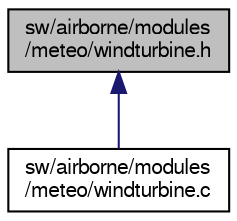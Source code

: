 digraph "sw/airborne/modules/meteo/windturbine.h"
{
  edge [fontname="FreeSans",fontsize="10",labelfontname="FreeSans",labelfontsize="10"];
  node [fontname="FreeSans",fontsize="10",shape=record];
  Node1 [label="sw/airborne/modules\l/meteo/windturbine.h",height=0.2,width=0.4,color="black", fillcolor="grey75", style="filled", fontcolor="black"];
  Node1 -> Node2 [dir="back",color="midnightblue",fontsize="10",style="solid",fontname="FreeSans"];
  Node2 [label="sw/airborne/modules\l/meteo/windturbine.c",height=0.2,width=0.4,color="black", fillcolor="white", style="filled",URL="$windturbine_8c.html",tooltip="This measures a trigger pulse length (e.g. "];
}
